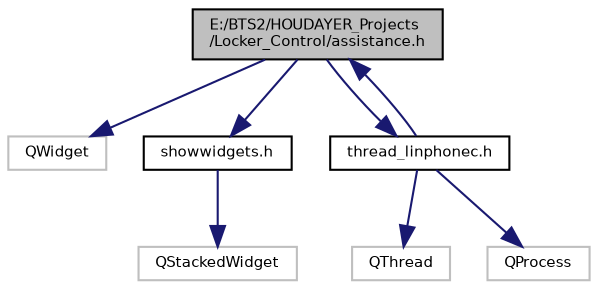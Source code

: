 digraph "E:/BTS2/HOUDAYER_Projects/Locker_Control/assistance.h"
{
 // INTERACTIVE_SVG=YES
  bgcolor="transparent";
  edge [fontname="Helvetica",fontsize="7",labelfontname="Helvetica",labelfontsize="7"];
  node [fontname="Helvetica",fontsize="7",shape=record];
  Node1 [label="E:/BTS2/HOUDAYER_Projects\l/Locker_Control/assistance.h",height=0.2,width=0.4,color="black", fillcolor="grey75", style="filled", fontcolor="black"];
  Node1 -> Node2 [color="midnightblue",fontsize="7",style="solid",fontname="Helvetica"];
  Node2 [label="QWidget",height=0.2,width=0.4,color="grey75"];
  Node1 -> Node3 [color="midnightblue",fontsize="7",style="solid",fontname="Helvetica"];
  Node3 [label="showwidgets.h",height=0.2,width=0.4,color="black",URL="$showwidgets_8h.html"];
  Node3 -> Node4 [color="midnightblue",fontsize="7",style="solid",fontname="Helvetica"];
  Node4 [label="QStackedWidget",height=0.2,width=0.4,color="grey75"];
  Node1 -> Node5 [color="midnightblue",fontsize="7",style="solid",fontname="Helvetica"];
  Node5 [label="thread_linphonec.h",height=0.2,width=0.4,color="black",URL="$thread__linphonec_8h.html"];
  Node5 -> Node6 [color="midnightblue",fontsize="7",style="solid",fontname="Helvetica"];
  Node6 [label="QThread",height=0.2,width=0.4,color="grey75"];
  Node5 -> Node7 [color="midnightblue",fontsize="7",style="solid",fontname="Helvetica"];
  Node7 [label="QProcess",height=0.2,width=0.4,color="grey75"];
  Node5 -> Node1 [color="midnightblue",fontsize="7",style="solid",fontname="Helvetica"];
}
